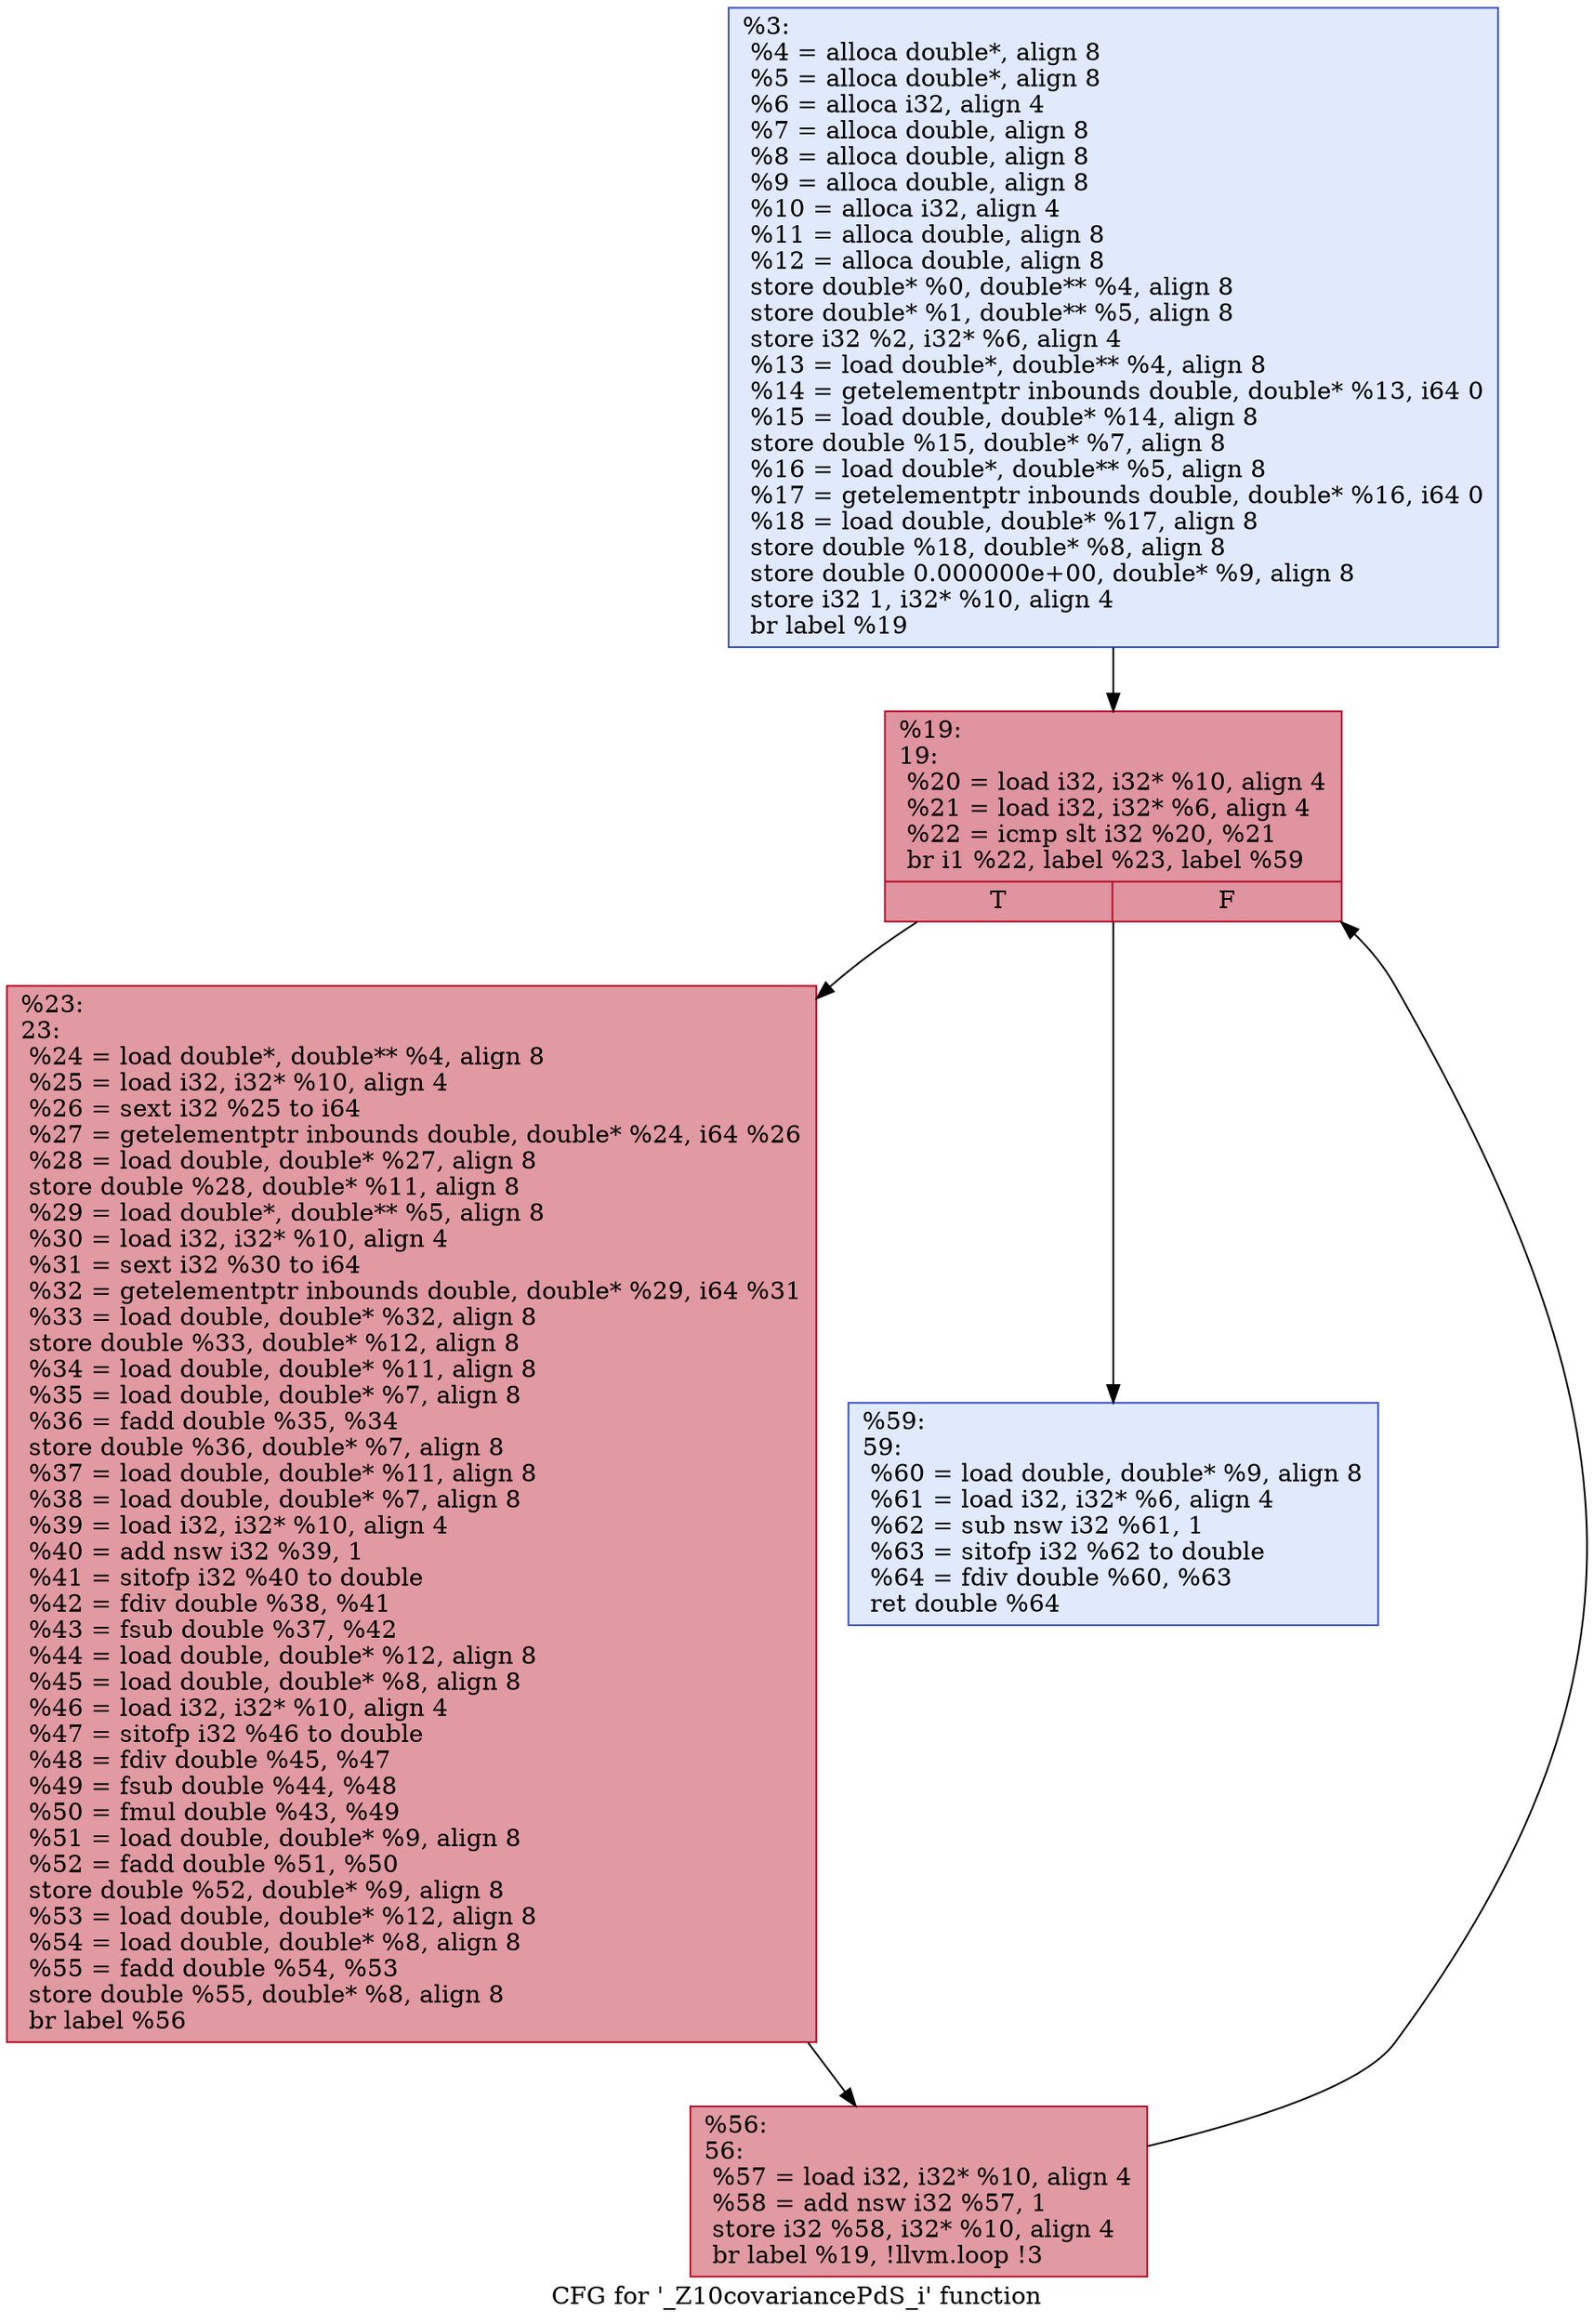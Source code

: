 digraph "CFG for '_Z10covariancePdS_i' function" {
	label="CFG for '_Z10covariancePdS_i' function";

	1 [shape=record,color="#3d50c3ff", style=filled, fillcolor="#b9d0f970",label="{%3:\l  %4 = alloca double*, align 8\l  %5 = alloca double*, align 8\l  %6 = alloca i32, align 4\l  %7 = alloca double, align 8\l  %8 = alloca double, align 8\l  %9 = alloca double, align 8\l  %10 = alloca i32, align 4\l  %11 = alloca double, align 8\l  %12 = alloca double, align 8\l  store double* %0, double** %4, align 8\l  store double* %1, double** %5, align 8\l  store i32 %2, i32* %6, align 4\l  %13 = load double*, double** %4, align 8\l  %14 = getelementptr inbounds double, double* %13, i64 0\l  %15 = load double, double* %14, align 8\l  store double %15, double* %7, align 8\l  %16 = load double*, double** %5, align 8\l  %17 = getelementptr inbounds double, double* %16, i64 0\l  %18 = load double, double* %17, align 8\l  store double %18, double* %8, align 8\l  store double 0.000000e+00, double* %9, align 8\l  store i32 1, i32* %10, align 4\l  br label %19\l}"];
	1 -> 2;
	2 [shape=record,color="#b70d28ff", style=filled, fillcolor="#b70d2870",label="{%19:\l19:                                               \l  %20 = load i32, i32* %10, align 4\l  %21 = load i32, i32* %6, align 4\l  %22 = icmp slt i32 %20, %21\l  br i1 %22, label %23, label %59\l|{<s0>T|<s1>F}}"];
	2 -> 3;
	2 -> 4;
	3 [shape=record,color="#b70d28ff", style=filled, fillcolor="#bb1b2c70",label="{%23:\l23:                                               \l  %24 = load double*, double** %4, align 8\l  %25 = load i32, i32* %10, align 4\l  %26 = sext i32 %25 to i64\l  %27 = getelementptr inbounds double, double* %24, i64 %26\l  %28 = load double, double* %27, align 8\l  store double %28, double* %11, align 8\l  %29 = load double*, double** %5, align 8\l  %30 = load i32, i32* %10, align 4\l  %31 = sext i32 %30 to i64\l  %32 = getelementptr inbounds double, double* %29, i64 %31\l  %33 = load double, double* %32, align 8\l  store double %33, double* %12, align 8\l  %34 = load double, double* %11, align 8\l  %35 = load double, double* %7, align 8\l  %36 = fadd double %35, %34\l  store double %36, double* %7, align 8\l  %37 = load double, double* %11, align 8\l  %38 = load double, double* %7, align 8\l  %39 = load i32, i32* %10, align 4\l  %40 = add nsw i32 %39, 1\l  %41 = sitofp i32 %40 to double\l  %42 = fdiv double %38, %41\l  %43 = fsub double %37, %42\l  %44 = load double, double* %12, align 8\l  %45 = load double, double* %8, align 8\l  %46 = load i32, i32* %10, align 4\l  %47 = sitofp i32 %46 to double\l  %48 = fdiv double %45, %47\l  %49 = fsub double %44, %48\l  %50 = fmul double %43, %49\l  %51 = load double, double* %9, align 8\l  %52 = fadd double %51, %50\l  store double %52, double* %9, align 8\l  %53 = load double, double* %12, align 8\l  %54 = load double, double* %8, align 8\l  %55 = fadd double %54, %53\l  store double %55, double* %8, align 8\l  br label %56\l}"];
	3 -> 5;
	5 [shape=record,color="#b70d28ff", style=filled, fillcolor="#bb1b2c70",label="{%56:\l56:                                               \l  %57 = load i32, i32* %10, align 4\l  %58 = add nsw i32 %57, 1\l  store i32 %58, i32* %10, align 4\l  br label %19, !llvm.loop !3\l}"];
	5 -> 2;
	4 [shape=record,color="#3d50c3ff", style=filled, fillcolor="#b9d0f970",label="{%59:\l59:                                               \l  %60 = load double, double* %9, align 8\l  %61 = load i32, i32* %6, align 4\l  %62 = sub nsw i32 %61, 1\l  %63 = sitofp i32 %62 to double\l  %64 = fdiv double %60, %63\l  ret double %64\l}"];
}
